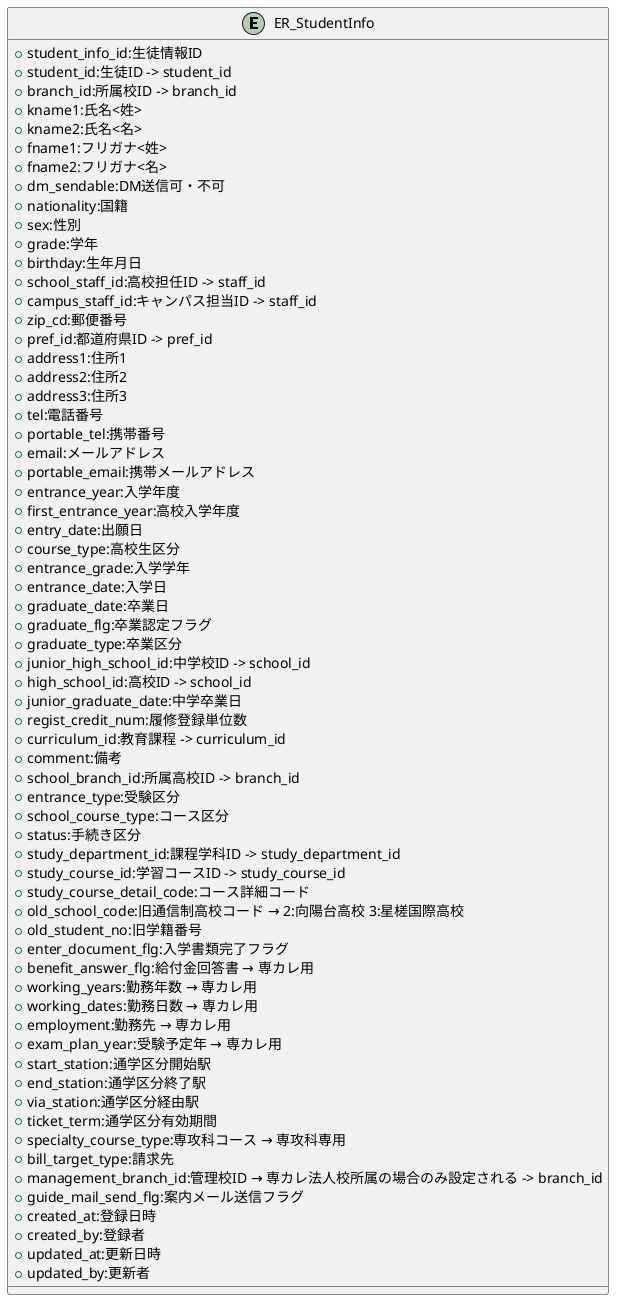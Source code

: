 @startuml

entity "ER_StudentInfo"{
    + student_info_id:生徒情報ID
    + student_id:生徒ID -> student_id
    + branch_id:所属校ID -> branch_id
    + kname1:氏名<姓>
    + kname2:氏名<名>
    + fname1:フリガナ<姓>
    + fname2:フリガナ<名>
    + dm_sendable:DM送信可・不可
    + nationality:国籍
    + sex:性別
    + grade:学年
    + birthday:生年月日
    + school_staff_id:高校担任ID -> staff_id
    + campus_staff_id:キャンパス担当ID -> staff_id
    + zip_cd:郵便番号
    + pref_id:都道府県ID -> pref_id
    + address1:住所1
    + address2:住所2
    + address3:住所3
    + tel:電話番号
    + portable_tel:携帯番号
    + email:メールアドレス
    + portable_email:携帯メールアドレス
    + entrance_year:入学年度
    + first_entrance_year:高校入学年度
    + entry_date:出願日
    + course_type:高校生区分
    + entrance_grade:入学学年
    + entrance_date:入学日
    + graduate_date:卒業日
    + graduate_flg:卒業認定フラグ
    + graduate_type:卒業区分
    + junior_high_school_id:中学校ID -> school_id
    + high_school_id:高校ID -> school_id
    + junior_graduate_date:中学卒業日
    + regist_credit_num:履修登録単位数
    + curriculum_id:教育課程 -> curriculum_id
    + comment:備考
    + school_branch_id:所属高校ID -> branch_id
    + entrance_type:受験区分
    + school_course_type:コース区分
    + status:手続き区分
    + study_department_id:課程学科ID -> study_department_id
    + study_course_id:学習コースID -> study_course_id
    + study_course_detail_code:コース詳細コード
    + old_school_code:旧通信制高校コード → 2:向陽台高校 3:星槎国際高校
    + old_student_no:旧学籍番号
    + enter_document_flg:入学書類完了フラグ
    + benefit_answer_flg:給付金回答書 → 専カレ用
    + working_years:勤務年数 → 専カレ用
    + working_dates:勤務日数 → 専カレ用
    + employment:勤務先 → 専カレ用
    + exam_plan_year:受験予定年 → 専カレ用
    + start_station:通学区分開始駅
    + end_station:通学区分終了駅
    + via_station:通学区分経由駅
    + ticket_term:通学区分有効期間
    + specialty_course_type:専攻科コース → 専攻科専用
    + bill_target_type:請求先
    + management_branch_id:管理校ID → 専カレ法人校所属の場合のみ設定される -> branch_id
    + guide_mail_send_flg:案内メール送信フラグ
    + created_at:登録日時
    + created_by:登録者
    + updated_at:更新日時
    + updated_by:更新者
}

@enduml